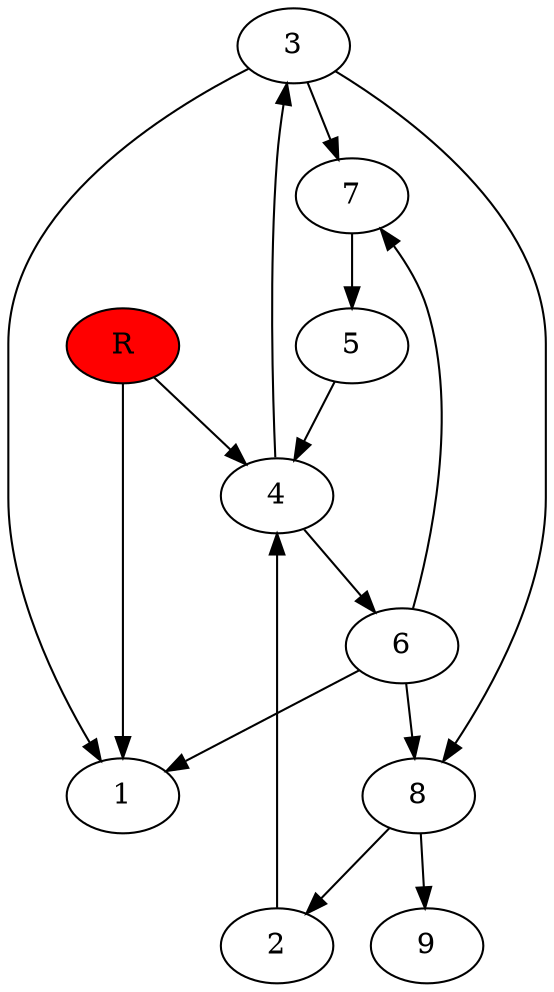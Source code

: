 digraph prb58282 {
	1
	2
	3
	4
	5
	6
	7
	8
	R [fillcolor="#ff0000" style=filled]
	2 -> 4
	3 -> 1
	3 -> 7
	3 -> 8
	4 -> 3
	4 -> 6
	5 -> 4
	6 -> 1
	6 -> 7
	6 -> 8
	7 -> 5
	8 -> 2
	8 -> 9
	R -> 1
	R -> 4
}
